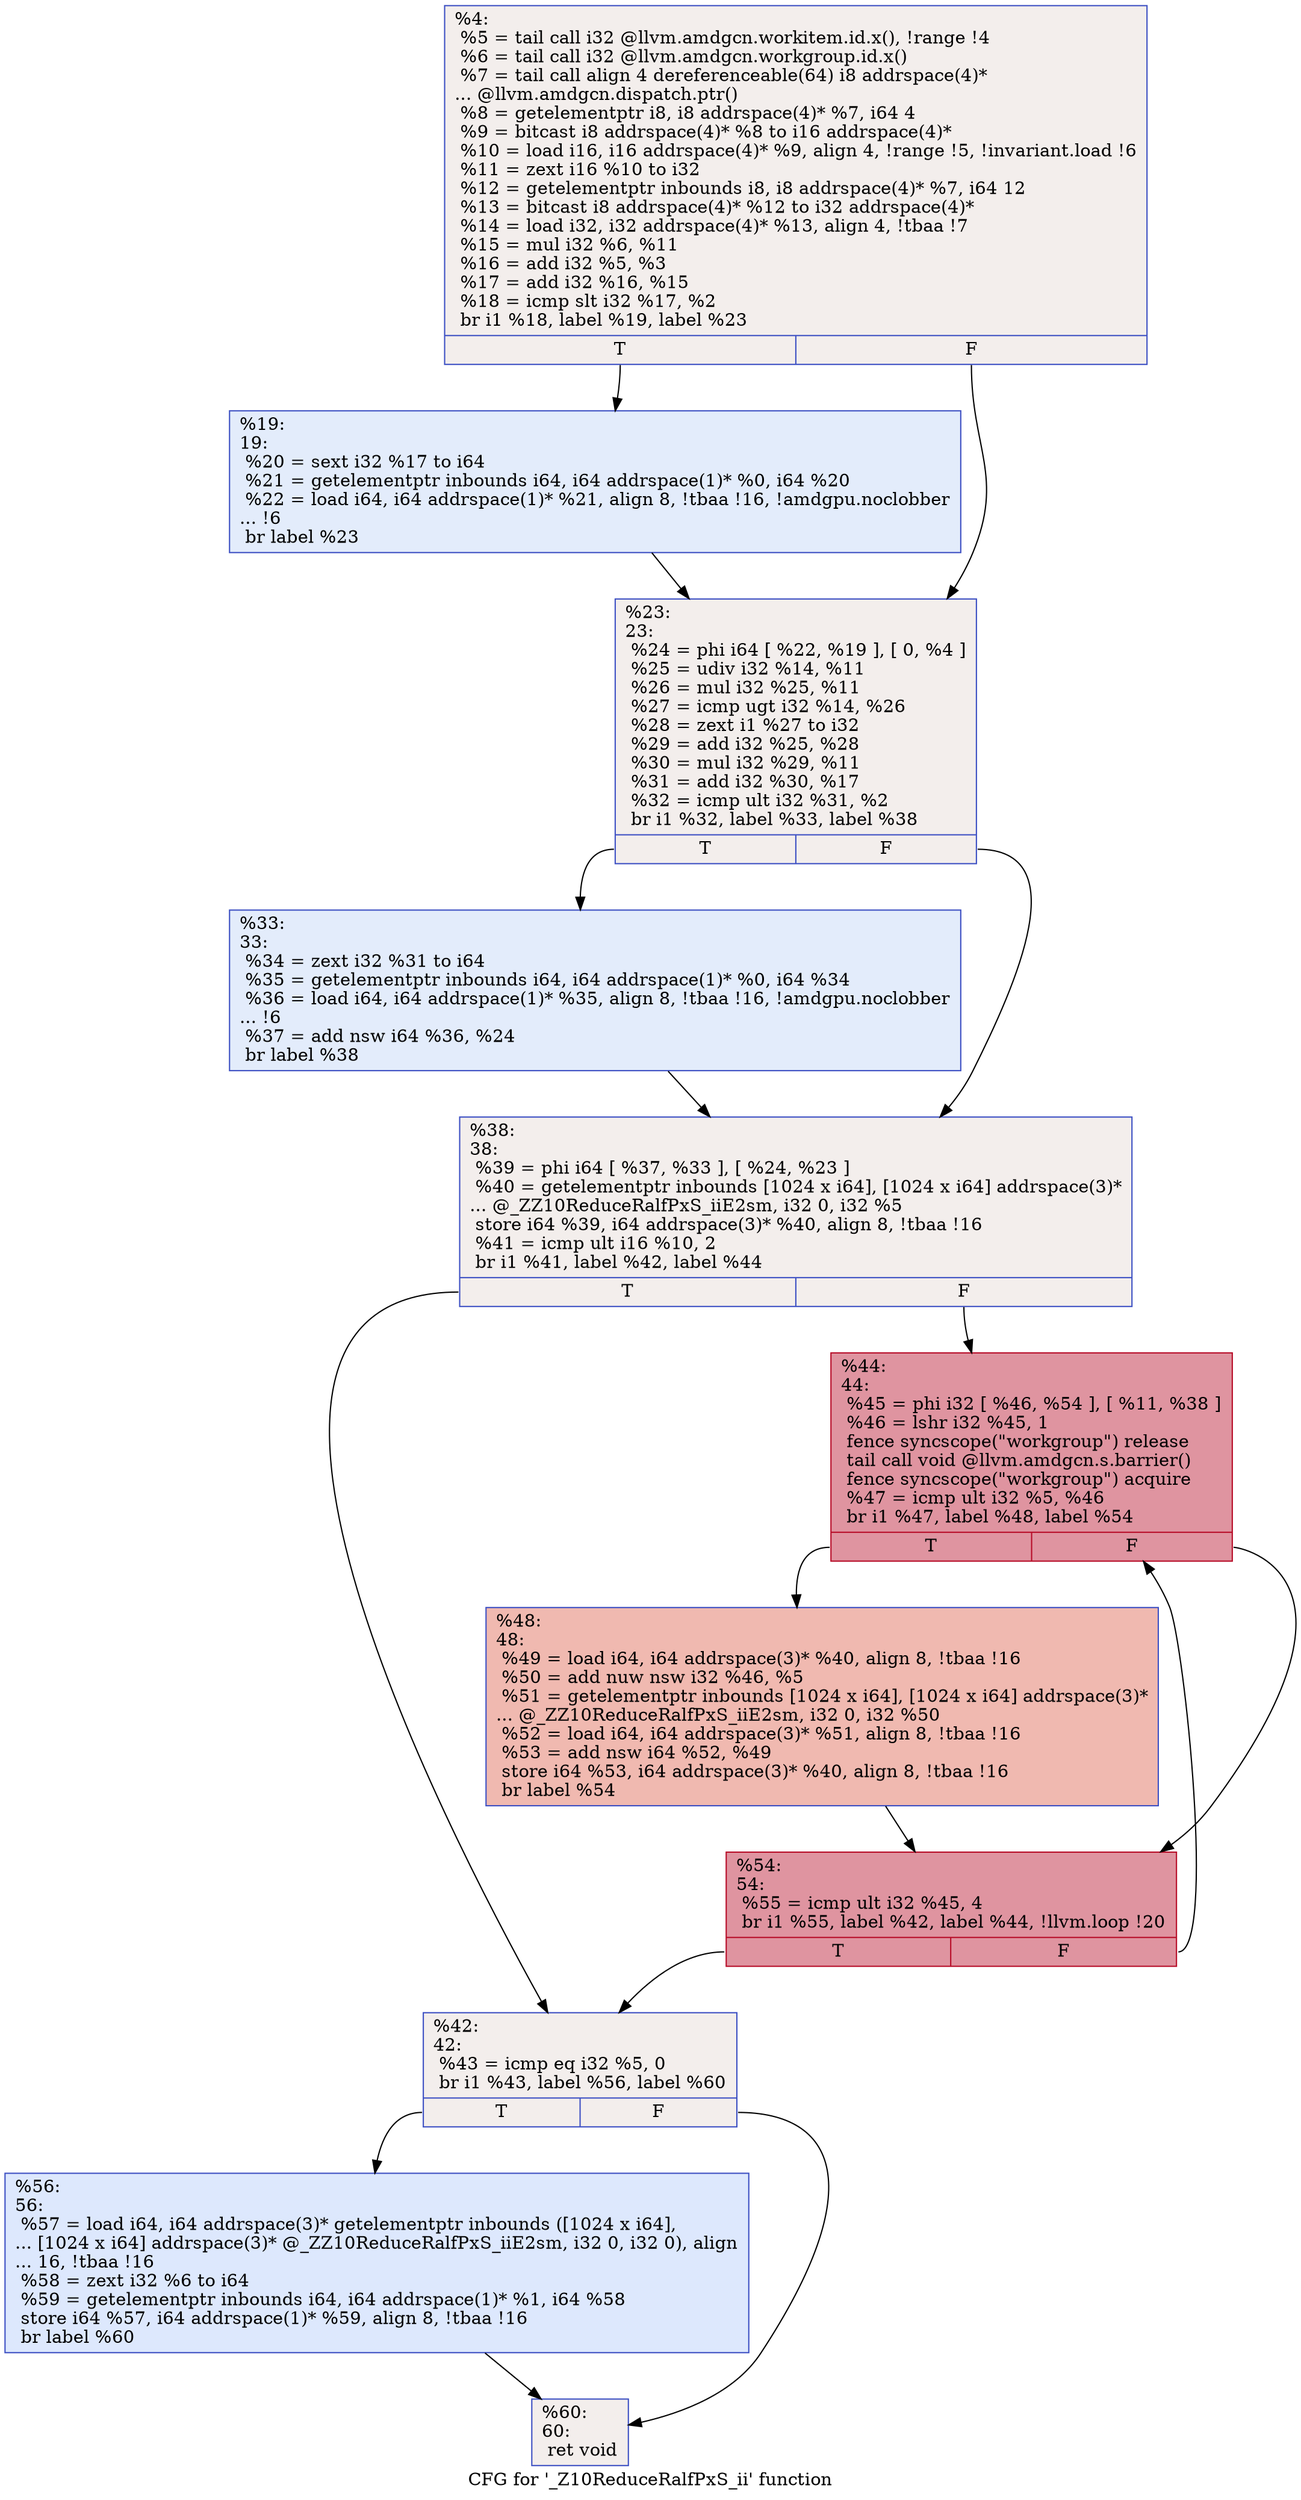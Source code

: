 digraph "CFG for '_Z10ReduceRalfPxS_ii' function" {
	label="CFG for '_Z10ReduceRalfPxS_ii' function";

	Node0x5de5800 [shape=record,color="#3d50c3ff", style=filled, fillcolor="#e3d9d370",label="{%4:\l  %5 = tail call i32 @llvm.amdgcn.workitem.id.x(), !range !4\l  %6 = tail call i32 @llvm.amdgcn.workgroup.id.x()\l  %7 = tail call align 4 dereferenceable(64) i8 addrspace(4)*\l... @llvm.amdgcn.dispatch.ptr()\l  %8 = getelementptr i8, i8 addrspace(4)* %7, i64 4\l  %9 = bitcast i8 addrspace(4)* %8 to i16 addrspace(4)*\l  %10 = load i16, i16 addrspace(4)* %9, align 4, !range !5, !invariant.load !6\l  %11 = zext i16 %10 to i32\l  %12 = getelementptr inbounds i8, i8 addrspace(4)* %7, i64 12\l  %13 = bitcast i8 addrspace(4)* %12 to i32 addrspace(4)*\l  %14 = load i32, i32 addrspace(4)* %13, align 4, !tbaa !7\l  %15 = mul i32 %6, %11\l  %16 = add i32 %5, %3\l  %17 = add i32 %16, %15\l  %18 = icmp slt i32 %17, %2\l  br i1 %18, label %19, label %23\l|{<s0>T|<s1>F}}"];
	Node0x5de5800:s0 -> Node0x5de5850;
	Node0x5de5800:s1 -> Node0x5de7b90;
	Node0x5de5850 [shape=record,color="#3d50c3ff", style=filled, fillcolor="#bfd3f670",label="{%19:\l19:                                               \l  %20 = sext i32 %17 to i64\l  %21 = getelementptr inbounds i64, i64 addrspace(1)* %0, i64 %20\l  %22 = load i64, i64 addrspace(1)* %21, align 8, !tbaa !16, !amdgpu.noclobber\l... !6\l  br label %23\l}"];
	Node0x5de5850 -> Node0x5de7b90;
	Node0x5de7b90 [shape=record,color="#3d50c3ff", style=filled, fillcolor="#e3d9d370",label="{%23:\l23:                                               \l  %24 = phi i64 [ %22, %19 ], [ 0, %4 ]\l  %25 = udiv i32 %14, %11\l  %26 = mul i32 %25, %11\l  %27 = icmp ugt i32 %14, %26\l  %28 = zext i1 %27 to i32\l  %29 = add i32 %25, %28\l  %30 = mul i32 %29, %11\l  %31 = add i32 %30, %17\l  %32 = icmp ult i32 %31, %2\l  br i1 %32, label %33, label %38\l|{<s0>T|<s1>F}}"];
	Node0x5de7b90:s0 -> Node0x5de79b0;
	Node0x5de7b90:s1 -> Node0x5de7a00;
	Node0x5de79b0 [shape=record,color="#3d50c3ff", style=filled, fillcolor="#bfd3f670",label="{%33:\l33:                                               \l  %34 = zext i32 %31 to i64\l  %35 = getelementptr inbounds i64, i64 addrspace(1)* %0, i64 %34\l  %36 = load i64, i64 addrspace(1)* %35, align 8, !tbaa !16, !amdgpu.noclobber\l... !6\l  %37 = add nsw i64 %36, %24\l  br label %38\l}"];
	Node0x5de79b0 -> Node0x5de7a00;
	Node0x5de7a00 [shape=record,color="#3d50c3ff", style=filled, fillcolor="#e3d9d370",label="{%38:\l38:                                               \l  %39 = phi i64 [ %37, %33 ], [ %24, %23 ]\l  %40 = getelementptr inbounds [1024 x i64], [1024 x i64] addrspace(3)*\l... @_ZZ10ReduceRalfPxS_iiE2sm, i32 0, i32 %5\l  store i64 %39, i64 addrspace(3)* %40, align 8, !tbaa !16\l  %41 = icmp ult i16 %10, 2\l  br i1 %41, label %42, label %44\l|{<s0>T|<s1>F}}"];
	Node0x5de7a00:s0 -> Node0x5de9970;
	Node0x5de7a00:s1 -> Node0x5de99c0;
	Node0x5de9970 [shape=record,color="#3d50c3ff", style=filled, fillcolor="#e3d9d370",label="{%42:\l42:                                               \l  %43 = icmp eq i32 %5, 0\l  br i1 %43, label %56, label %60\l|{<s0>T|<s1>F}}"];
	Node0x5de9970:s0 -> Node0x5de9b90;
	Node0x5de9970:s1 -> Node0x5de9be0;
	Node0x5de99c0 [shape=record,color="#b70d28ff", style=filled, fillcolor="#b70d2870",label="{%44:\l44:                                               \l  %45 = phi i32 [ %46, %54 ], [ %11, %38 ]\l  %46 = lshr i32 %45, 1\l  fence syncscope(\"workgroup\") release\l  tail call void @llvm.amdgcn.s.barrier()\l  fence syncscope(\"workgroup\") acquire\l  %47 = icmp ult i32 %5, %46\l  br i1 %47, label %48, label %54\l|{<s0>T|<s1>F}}"];
	Node0x5de99c0:s0 -> Node0x5dea270;
	Node0x5de99c0:s1 -> Node0x5de9d50;
	Node0x5dea270 [shape=record,color="#3d50c3ff", style=filled, fillcolor="#de614d70",label="{%48:\l48:                                               \l  %49 = load i64, i64 addrspace(3)* %40, align 8, !tbaa !16\l  %50 = add nuw nsw i32 %46, %5\l  %51 = getelementptr inbounds [1024 x i64], [1024 x i64] addrspace(3)*\l... @_ZZ10ReduceRalfPxS_iiE2sm, i32 0, i32 %50\l  %52 = load i64, i64 addrspace(3)* %51, align 8, !tbaa !16\l  %53 = add nsw i64 %52, %49\l  store i64 %53, i64 addrspace(3)* %40, align 8, !tbaa !16\l  br label %54\l}"];
	Node0x5dea270 -> Node0x5de9d50;
	Node0x5de9d50 [shape=record,color="#b70d28ff", style=filled, fillcolor="#b70d2870",label="{%54:\l54:                                               \l  %55 = icmp ult i32 %45, 4\l  br i1 %55, label %42, label %44, !llvm.loop !20\l|{<s0>T|<s1>F}}"];
	Node0x5de9d50:s0 -> Node0x5de9970;
	Node0x5de9d50:s1 -> Node0x5de99c0;
	Node0x5de9b90 [shape=record,color="#3d50c3ff", style=filled, fillcolor="#b2ccfb70",label="{%56:\l56:                                               \l  %57 = load i64, i64 addrspace(3)* getelementptr inbounds ([1024 x i64],\l... [1024 x i64] addrspace(3)* @_ZZ10ReduceRalfPxS_iiE2sm, i32 0, i32 0), align\l... 16, !tbaa !16\l  %58 = zext i32 %6 to i64\l  %59 = getelementptr inbounds i64, i64 addrspace(1)* %1, i64 %58\l  store i64 %57, i64 addrspace(1)* %59, align 8, !tbaa !16\l  br label %60\l}"];
	Node0x5de9b90 -> Node0x5de9be0;
	Node0x5de9be0 [shape=record,color="#3d50c3ff", style=filled, fillcolor="#e3d9d370",label="{%60:\l60:                                               \l  ret void\l}"];
}
